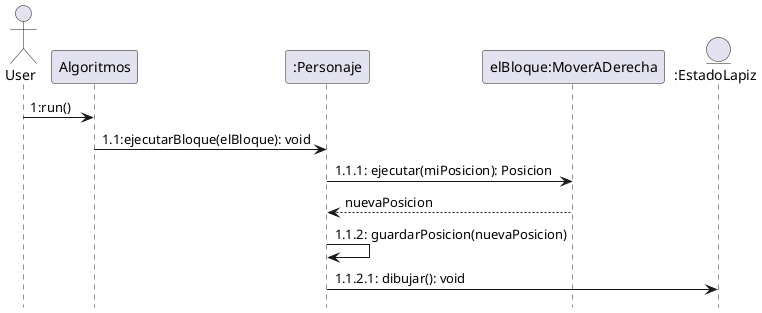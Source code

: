 @startuml

actor User
hide footbox

User -> Algoritmos: 1:run()

Algoritmos -> ":Personaje": 1.1:ejecutarBloque(elBloque): void

":Personaje" -> "elBloque:MoverADerecha": 1.1.1: ejecutar(miPosicion): Posicion

"elBloque:MoverADerecha" --> ":Personaje": nuevaPosicion

":Personaje" -> ":Personaje": 1.1.2: guardarPosicion(nuevaPosicion)

entity ":EstadoLapiz"

":Personaje" -> ":EstadoLapiz": 1.1.2.1: dibujar(): void

@enduml